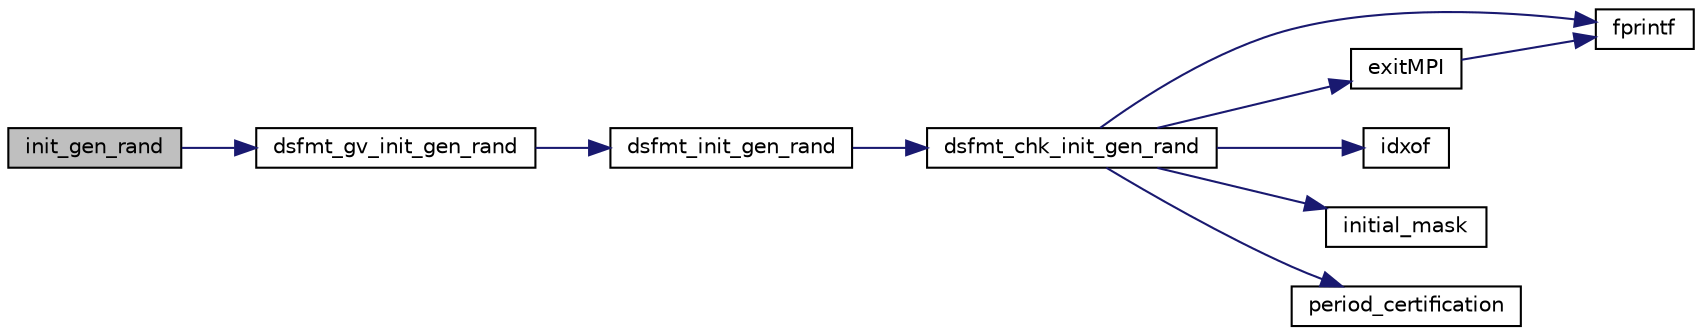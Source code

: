 digraph "init_gen_rand"
{
 // INTERACTIVE_SVG=YES
  edge [fontname="Helvetica",fontsize="10",labelfontname="Helvetica",labelfontsize="10"];
  node [fontname="Helvetica",fontsize="10",shape=record];
  rankdir="LR";
  Node1 [label="init_gen_rand",height=0.2,width=0.4,color="black", fillcolor="grey75", style="filled", fontcolor="black"];
  Node1 -> Node2 [color="midnightblue",fontsize="10",style="solid",fontname="Helvetica"];
  Node2 [label="dsfmt_gv_init_gen_rand",height=0.2,width=0.4,color="black", fillcolor="white", style="filled",URL="$d_s_f_m_t_8h.html#a7b740379d0e954de5836560e4bc5dbfc"];
  Node2 -> Node3 [color="midnightblue",fontsize="10",style="solid",fontname="Helvetica"];
  Node3 [label="dsfmt_init_gen_rand",height=0.2,width=0.4,color="black", fillcolor="white", style="filled",URL="$d_s_f_m_t_8h.html#aa767efdc0f36a3cde4d61d3764a473de"];
  Node3 -> Node4 [color="midnightblue",fontsize="10",style="solid",fontname="Helvetica"];
  Node4 [label="dsfmt_chk_init_gen_rand",height=0.2,width=0.4,color="black", fillcolor="white", style="filled",URL="$d_s_f_m_t_8h.html#a2fa6a84095a280a4e1556415f3d4f259"];
  Node4 -> Node5 [color="midnightblue",fontsize="10",style="solid",fontname="Helvetica"];
  Node5 [label="fprintf",height=0.2,width=0.4,color="black", fillcolor="white", style="filled",URL="$xfreemem__large_8c.html#a5c1bb0da45eec945c4cc3233c7d8427e"];
  Node4 -> Node6 [color="midnightblue",fontsize="10",style="solid",fontname="Helvetica"];
  Node6 [label="exitMPI",height=0.2,width=0.4,color="black", fillcolor="white", style="filled",URL="$wrapper_m_p_i_8h.html#ae0504dbbe2857fc4f3c84ef0b7bc45ed"];
  Node6 -> Node5 [color="midnightblue",fontsize="10",style="solid",fontname="Helvetica"];
  Node4 -> Node7 [color="midnightblue",fontsize="10",style="solid",fontname="Helvetica"];
  Node7 [label="idxof",height=0.2,width=0.4,color="black", fillcolor="white", style="filled",URL="$d_s_f_m_t_8c.html#a6ceeab85133c3fd7ec95aa85523ff544"];
  Node4 -> Node8 [color="midnightblue",fontsize="10",style="solid",fontname="Helvetica"];
  Node8 [label="initial_mask",height=0.2,width=0.4,color="black", fillcolor="white", style="filled",URL="$d_s_f_m_t_8c.html#a95a1673e2b7b3a48a7eab8fa19e18e1d"];
  Node4 -> Node9 [color="midnightblue",fontsize="10",style="solid",fontname="Helvetica"];
  Node9 [label="period_certification",height=0.2,width=0.4,color="black", fillcolor="white", style="filled",URL="$d_s_f_m_t_8c.html#a8c0334eb83e12d16f2cfe48929114e44"];
}

